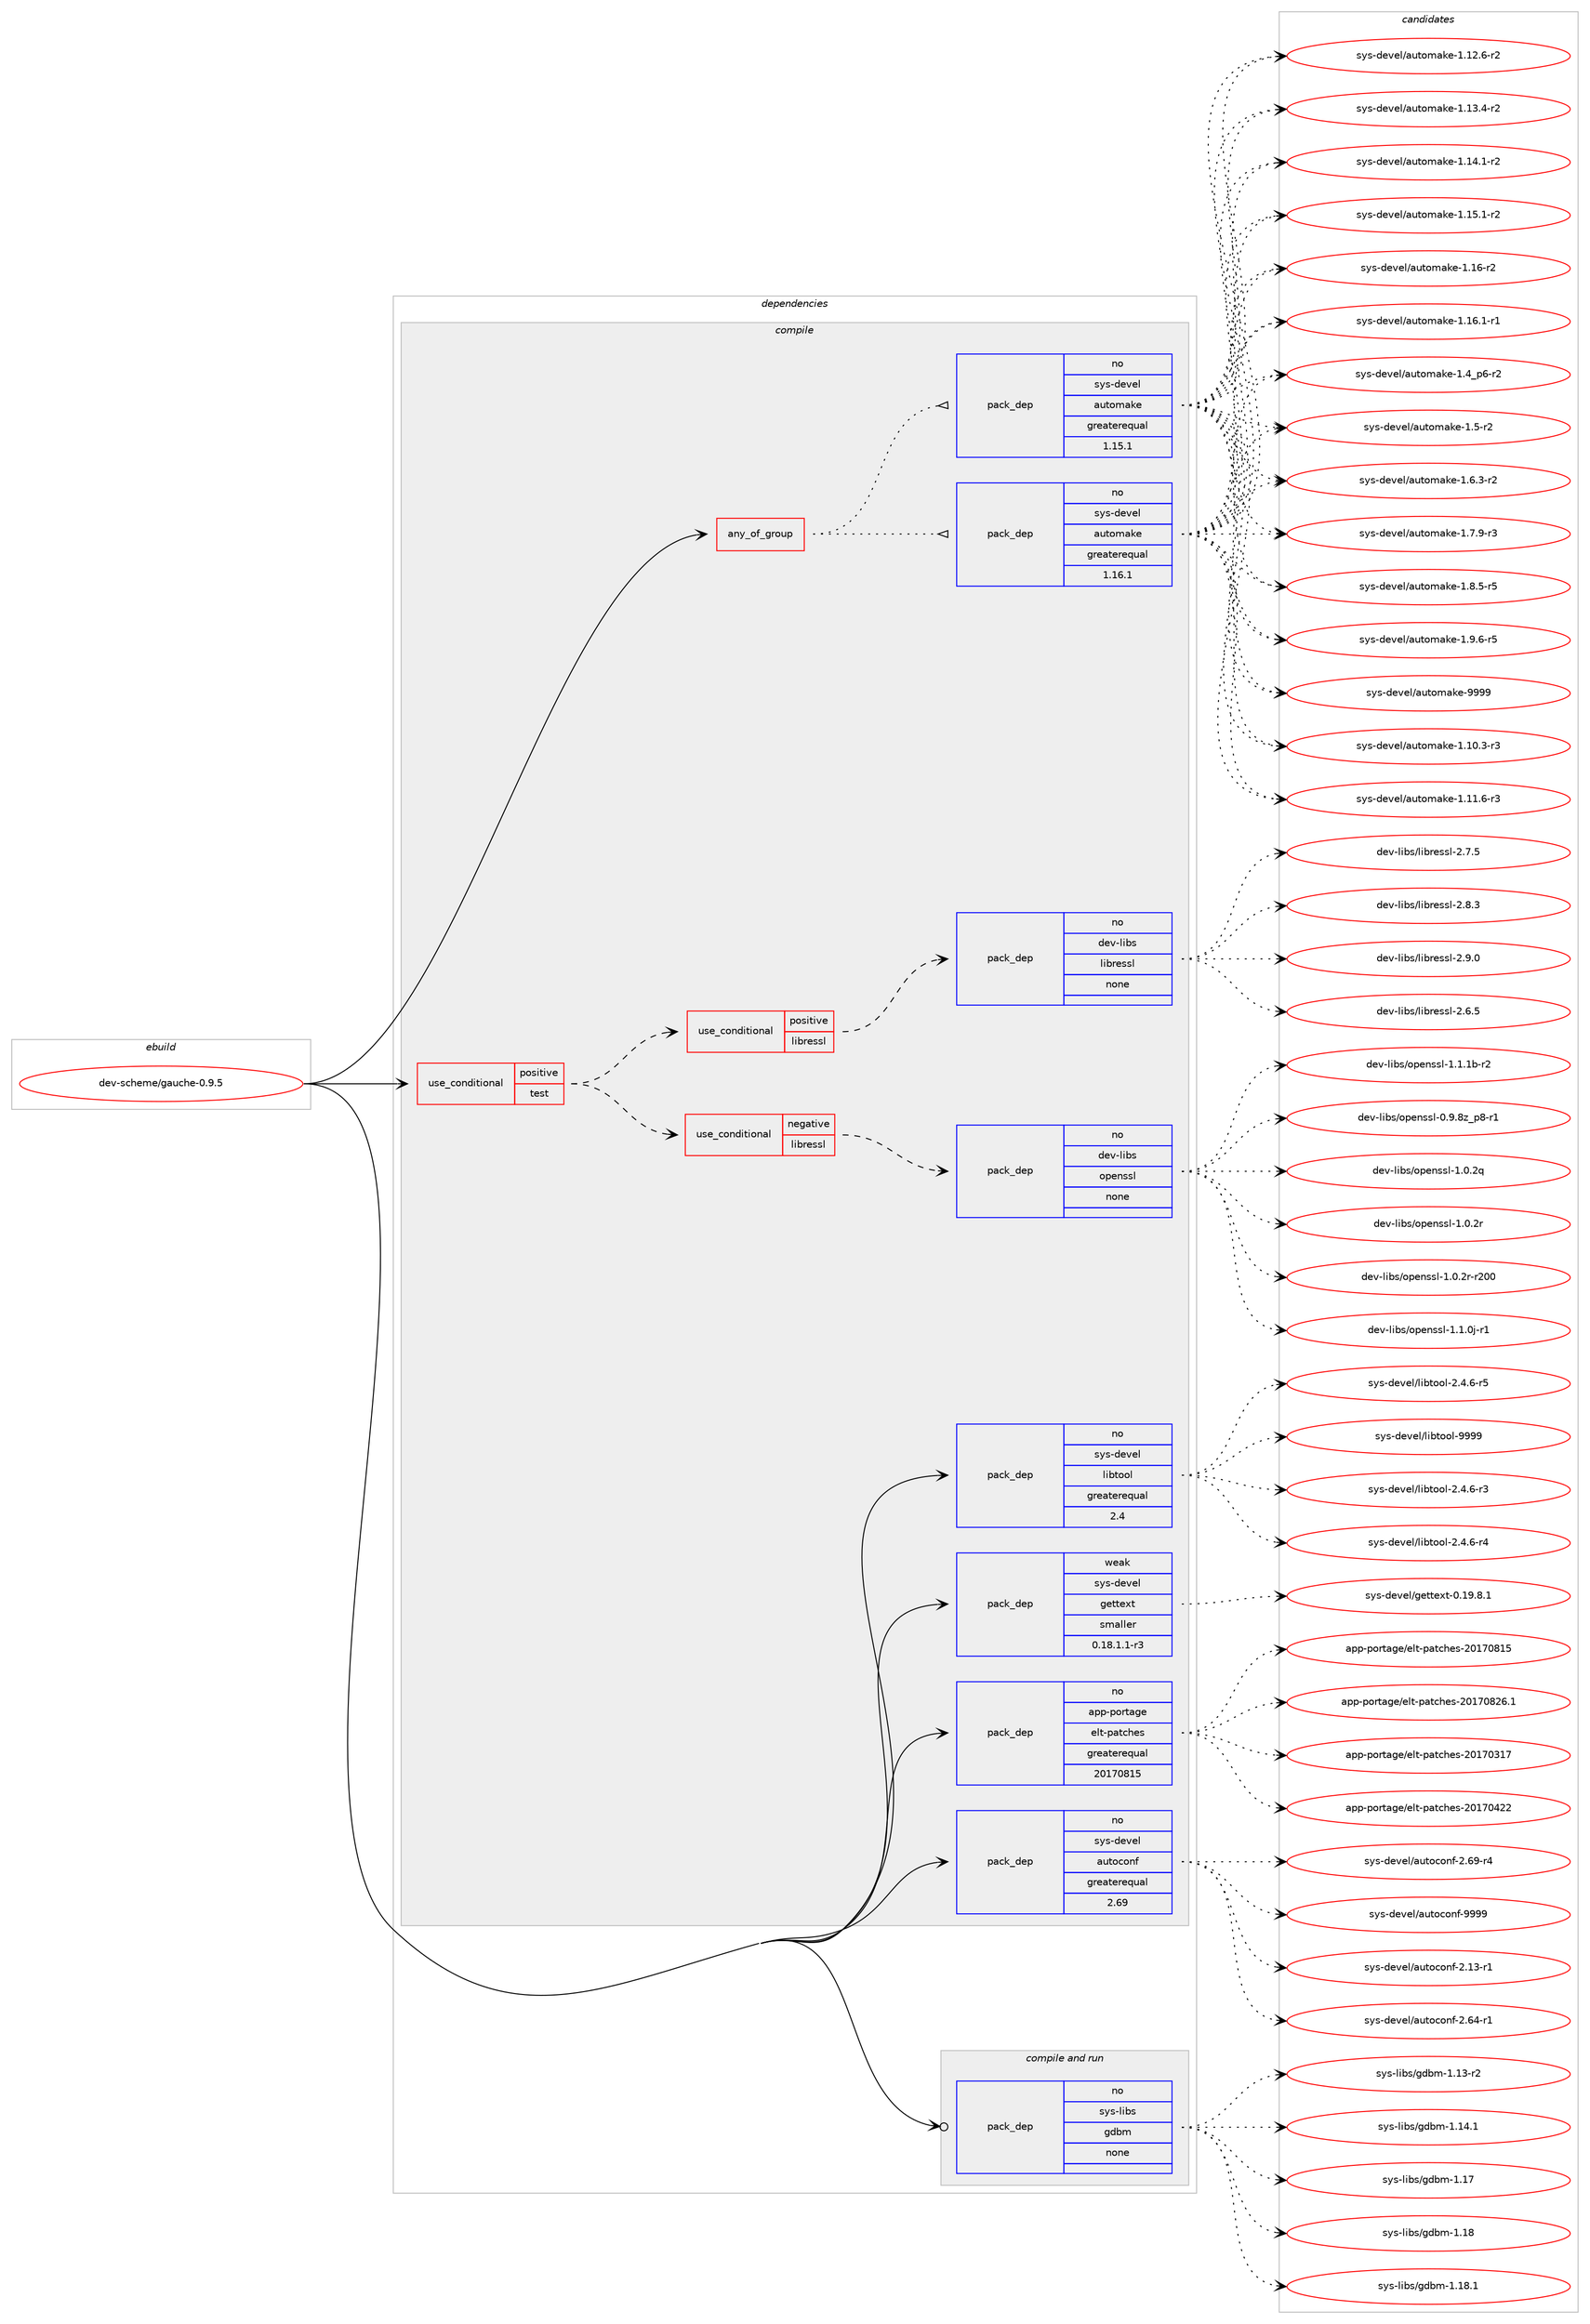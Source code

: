 digraph prolog {

# *************
# Graph options
# *************

newrank=true;
concentrate=true;
compound=true;
graph [rankdir=LR,fontname=Helvetica,fontsize=10,ranksep=1.5];#, ranksep=2.5, nodesep=0.2];
edge  [arrowhead=vee];
node  [fontname=Helvetica,fontsize=10];

# **********
# The ebuild
# **********

subgraph cluster_leftcol {
color=gray;
rank=same;
label=<<i>ebuild</i>>;
id [label="dev-scheme/gauche-0.9.5", color=red, width=4, href="../dev-scheme/gauche-0.9.5.svg"];
}

# ****************
# The dependencies
# ****************

subgraph cluster_midcol {
color=gray;
label=<<i>dependencies</i>>;
subgraph cluster_compile {
fillcolor="#eeeeee";
style=filled;
label=<<i>compile</i>>;
subgraph any22949 {
dependency1538433 [label=<<TABLE BORDER="0" CELLBORDER="1" CELLSPACING="0" CELLPADDING="4"><TR><TD CELLPADDING="10">any_of_group</TD></TR></TABLE>>, shape=none, color=red];subgraph pack1092015 {
dependency1538434 [label=<<TABLE BORDER="0" CELLBORDER="1" CELLSPACING="0" CELLPADDING="4" WIDTH="220"><TR><TD ROWSPAN="6" CELLPADDING="30">pack_dep</TD></TR><TR><TD WIDTH="110">no</TD></TR><TR><TD>sys-devel</TD></TR><TR><TD>automake</TD></TR><TR><TD>greaterequal</TD></TR><TR><TD>1.16.1</TD></TR></TABLE>>, shape=none, color=blue];
}
dependency1538433:e -> dependency1538434:w [weight=20,style="dotted",arrowhead="oinv"];
subgraph pack1092016 {
dependency1538435 [label=<<TABLE BORDER="0" CELLBORDER="1" CELLSPACING="0" CELLPADDING="4" WIDTH="220"><TR><TD ROWSPAN="6" CELLPADDING="30">pack_dep</TD></TR><TR><TD WIDTH="110">no</TD></TR><TR><TD>sys-devel</TD></TR><TR><TD>automake</TD></TR><TR><TD>greaterequal</TD></TR><TR><TD>1.15.1</TD></TR></TABLE>>, shape=none, color=blue];
}
dependency1538433:e -> dependency1538435:w [weight=20,style="dotted",arrowhead="oinv"];
}
id:e -> dependency1538433:w [weight=20,style="solid",arrowhead="vee"];
subgraph cond422881 {
dependency1538436 [label=<<TABLE BORDER="0" CELLBORDER="1" CELLSPACING="0" CELLPADDING="4"><TR><TD ROWSPAN="3" CELLPADDING="10">use_conditional</TD></TR><TR><TD>positive</TD></TR><TR><TD>test</TD></TR></TABLE>>, shape=none, color=red];
subgraph cond422882 {
dependency1538437 [label=<<TABLE BORDER="0" CELLBORDER="1" CELLSPACING="0" CELLPADDING="4"><TR><TD ROWSPAN="3" CELLPADDING="10">use_conditional</TD></TR><TR><TD>negative</TD></TR><TR><TD>libressl</TD></TR></TABLE>>, shape=none, color=red];
subgraph pack1092017 {
dependency1538438 [label=<<TABLE BORDER="0" CELLBORDER="1" CELLSPACING="0" CELLPADDING="4" WIDTH="220"><TR><TD ROWSPAN="6" CELLPADDING="30">pack_dep</TD></TR><TR><TD WIDTH="110">no</TD></TR><TR><TD>dev-libs</TD></TR><TR><TD>openssl</TD></TR><TR><TD>none</TD></TR><TR><TD></TD></TR></TABLE>>, shape=none, color=blue];
}
dependency1538437:e -> dependency1538438:w [weight=20,style="dashed",arrowhead="vee"];
}
dependency1538436:e -> dependency1538437:w [weight=20,style="dashed",arrowhead="vee"];
subgraph cond422883 {
dependency1538439 [label=<<TABLE BORDER="0" CELLBORDER="1" CELLSPACING="0" CELLPADDING="4"><TR><TD ROWSPAN="3" CELLPADDING="10">use_conditional</TD></TR><TR><TD>positive</TD></TR><TR><TD>libressl</TD></TR></TABLE>>, shape=none, color=red];
subgraph pack1092018 {
dependency1538440 [label=<<TABLE BORDER="0" CELLBORDER="1" CELLSPACING="0" CELLPADDING="4" WIDTH="220"><TR><TD ROWSPAN="6" CELLPADDING="30">pack_dep</TD></TR><TR><TD WIDTH="110">no</TD></TR><TR><TD>dev-libs</TD></TR><TR><TD>libressl</TD></TR><TR><TD>none</TD></TR><TR><TD></TD></TR></TABLE>>, shape=none, color=blue];
}
dependency1538439:e -> dependency1538440:w [weight=20,style="dashed",arrowhead="vee"];
}
dependency1538436:e -> dependency1538439:w [weight=20,style="dashed",arrowhead="vee"];
}
id:e -> dependency1538436:w [weight=20,style="solid",arrowhead="vee"];
subgraph pack1092019 {
dependency1538441 [label=<<TABLE BORDER="0" CELLBORDER="1" CELLSPACING="0" CELLPADDING="4" WIDTH="220"><TR><TD ROWSPAN="6" CELLPADDING="30">pack_dep</TD></TR><TR><TD WIDTH="110">no</TD></TR><TR><TD>app-portage</TD></TR><TR><TD>elt-patches</TD></TR><TR><TD>greaterequal</TD></TR><TR><TD>20170815</TD></TR></TABLE>>, shape=none, color=blue];
}
id:e -> dependency1538441:w [weight=20,style="solid",arrowhead="vee"];
subgraph pack1092020 {
dependency1538442 [label=<<TABLE BORDER="0" CELLBORDER="1" CELLSPACING="0" CELLPADDING="4" WIDTH="220"><TR><TD ROWSPAN="6" CELLPADDING="30">pack_dep</TD></TR><TR><TD WIDTH="110">no</TD></TR><TR><TD>sys-devel</TD></TR><TR><TD>autoconf</TD></TR><TR><TD>greaterequal</TD></TR><TR><TD>2.69</TD></TR></TABLE>>, shape=none, color=blue];
}
id:e -> dependency1538442:w [weight=20,style="solid",arrowhead="vee"];
subgraph pack1092021 {
dependency1538443 [label=<<TABLE BORDER="0" CELLBORDER="1" CELLSPACING="0" CELLPADDING="4" WIDTH="220"><TR><TD ROWSPAN="6" CELLPADDING="30">pack_dep</TD></TR><TR><TD WIDTH="110">no</TD></TR><TR><TD>sys-devel</TD></TR><TR><TD>libtool</TD></TR><TR><TD>greaterequal</TD></TR><TR><TD>2.4</TD></TR></TABLE>>, shape=none, color=blue];
}
id:e -> dependency1538443:w [weight=20,style="solid",arrowhead="vee"];
subgraph pack1092022 {
dependency1538444 [label=<<TABLE BORDER="0" CELLBORDER="1" CELLSPACING="0" CELLPADDING="4" WIDTH="220"><TR><TD ROWSPAN="6" CELLPADDING="30">pack_dep</TD></TR><TR><TD WIDTH="110">weak</TD></TR><TR><TD>sys-devel</TD></TR><TR><TD>gettext</TD></TR><TR><TD>smaller</TD></TR><TR><TD>0.18.1.1-r3</TD></TR></TABLE>>, shape=none, color=blue];
}
id:e -> dependency1538444:w [weight=20,style="solid",arrowhead="vee"];
}
subgraph cluster_compileandrun {
fillcolor="#eeeeee";
style=filled;
label=<<i>compile and run</i>>;
subgraph pack1092023 {
dependency1538445 [label=<<TABLE BORDER="0" CELLBORDER="1" CELLSPACING="0" CELLPADDING="4" WIDTH="220"><TR><TD ROWSPAN="6" CELLPADDING="30">pack_dep</TD></TR><TR><TD WIDTH="110">no</TD></TR><TR><TD>sys-libs</TD></TR><TR><TD>gdbm</TD></TR><TR><TD>none</TD></TR><TR><TD></TD></TR></TABLE>>, shape=none, color=blue];
}
id:e -> dependency1538445:w [weight=20,style="solid",arrowhead="odotvee"];
}
subgraph cluster_run {
fillcolor="#eeeeee";
style=filled;
label=<<i>run</i>>;
}
}

# **************
# The candidates
# **************

subgraph cluster_choices {
rank=same;
color=gray;
label=<<i>candidates</i>>;

subgraph choice1092015 {
color=black;
nodesep=1;
choice11512111545100101118101108479711711611110997107101454946494846514511451 [label="sys-devel/automake-1.10.3-r3", color=red, width=4,href="../sys-devel/automake-1.10.3-r3.svg"];
choice11512111545100101118101108479711711611110997107101454946494946544511451 [label="sys-devel/automake-1.11.6-r3", color=red, width=4,href="../sys-devel/automake-1.11.6-r3.svg"];
choice11512111545100101118101108479711711611110997107101454946495046544511450 [label="sys-devel/automake-1.12.6-r2", color=red, width=4,href="../sys-devel/automake-1.12.6-r2.svg"];
choice11512111545100101118101108479711711611110997107101454946495146524511450 [label="sys-devel/automake-1.13.4-r2", color=red, width=4,href="../sys-devel/automake-1.13.4-r2.svg"];
choice11512111545100101118101108479711711611110997107101454946495246494511450 [label="sys-devel/automake-1.14.1-r2", color=red, width=4,href="../sys-devel/automake-1.14.1-r2.svg"];
choice11512111545100101118101108479711711611110997107101454946495346494511450 [label="sys-devel/automake-1.15.1-r2", color=red, width=4,href="../sys-devel/automake-1.15.1-r2.svg"];
choice1151211154510010111810110847971171161111099710710145494649544511450 [label="sys-devel/automake-1.16-r2", color=red, width=4,href="../sys-devel/automake-1.16-r2.svg"];
choice11512111545100101118101108479711711611110997107101454946495446494511449 [label="sys-devel/automake-1.16.1-r1", color=red, width=4,href="../sys-devel/automake-1.16.1-r1.svg"];
choice115121115451001011181011084797117116111109971071014549465295112544511450 [label="sys-devel/automake-1.4_p6-r2", color=red, width=4,href="../sys-devel/automake-1.4_p6-r2.svg"];
choice11512111545100101118101108479711711611110997107101454946534511450 [label="sys-devel/automake-1.5-r2", color=red, width=4,href="../sys-devel/automake-1.5-r2.svg"];
choice115121115451001011181011084797117116111109971071014549465446514511450 [label="sys-devel/automake-1.6.3-r2", color=red, width=4,href="../sys-devel/automake-1.6.3-r2.svg"];
choice115121115451001011181011084797117116111109971071014549465546574511451 [label="sys-devel/automake-1.7.9-r3", color=red, width=4,href="../sys-devel/automake-1.7.9-r3.svg"];
choice115121115451001011181011084797117116111109971071014549465646534511453 [label="sys-devel/automake-1.8.5-r5", color=red, width=4,href="../sys-devel/automake-1.8.5-r5.svg"];
choice115121115451001011181011084797117116111109971071014549465746544511453 [label="sys-devel/automake-1.9.6-r5", color=red, width=4,href="../sys-devel/automake-1.9.6-r5.svg"];
choice115121115451001011181011084797117116111109971071014557575757 [label="sys-devel/automake-9999", color=red, width=4,href="../sys-devel/automake-9999.svg"];
dependency1538434:e -> choice11512111545100101118101108479711711611110997107101454946494846514511451:w [style=dotted,weight="100"];
dependency1538434:e -> choice11512111545100101118101108479711711611110997107101454946494946544511451:w [style=dotted,weight="100"];
dependency1538434:e -> choice11512111545100101118101108479711711611110997107101454946495046544511450:w [style=dotted,weight="100"];
dependency1538434:e -> choice11512111545100101118101108479711711611110997107101454946495146524511450:w [style=dotted,weight="100"];
dependency1538434:e -> choice11512111545100101118101108479711711611110997107101454946495246494511450:w [style=dotted,weight="100"];
dependency1538434:e -> choice11512111545100101118101108479711711611110997107101454946495346494511450:w [style=dotted,weight="100"];
dependency1538434:e -> choice1151211154510010111810110847971171161111099710710145494649544511450:w [style=dotted,weight="100"];
dependency1538434:e -> choice11512111545100101118101108479711711611110997107101454946495446494511449:w [style=dotted,weight="100"];
dependency1538434:e -> choice115121115451001011181011084797117116111109971071014549465295112544511450:w [style=dotted,weight="100"];
dependency1538434:e -> choice11512111545100101118101108479711711611110997107101454946534511450:w [style=dotted,weight="100"];
dependency1538434:e -> choice115121115451001011181011084797117116111109971071014549465446514511450:w [style=dotted,weight="100"];
dependency1538434:e -> choice115121115451001011181011084797117116111109971071014549465546574511451:w [style=dotted,weight="100"];
dependency1538434:e -> choice115121115451001011181011084797117116111109971071014549465646534511453:w [style=dotted,weight="100"];
dependency1538434:e -> choice115121115451001011181011084797117116111109971071014549465746544511453:w [style=dotted,weight="100"];
dependency1538434:e -> choice115121115451001011181011084797117116111109971071014557575757:w [style=dotted,weight="100"];
}
subgraph choice1092016 {
color=black;
nodesep=1;
choice11512111545100101118101108479711711611110997107101454946494846514511451 [label="sys-devel/automake-1.10.3-r3", color=red, width=4,href="../sys-devel/automake-1.10.3-r3.svg"];
choice11512111545100101118101108479711711611110997107101454946494946544511451 [label="sys-devel/automake-1.11.6-r3", color=red, width=4,href="../sys-devel/automake-1.11.6-r3.svg"];
choice11512111545100101118101108479711711611110997107101454946495046544511450 [label="sys-devel/automake-1.12.6-r2", color=red, width=4,href="../sys-devel/automake-1.12.6-r2.svg"];
choice11512111545100101118101108479711711611110997107101454946495146524511450 [label="sys-devel/automake-1.13.4-r2", color=red, width=4,href="../sys-devel/automake-1.13.4-r2.svg"];
choice11512111545100101118101108479711711611110997107101454946495246494511450 [label="sys-devel/automake-1.14.1-r2", color=red, width=4,href="../sys-devel/automake-1.14.1-r2.svg"];
choice11512111545100101118101108479711711611110997107101454946495346494511450 [label="sys-devel/automake-1.15.1-r2", color=red, width=4,href="../sys-devel/automake-1.15.1-r2.svg"];
choice1151211154510010111810110847971171161111099710710145494649544511450 [label="sys-devel/automake-1.16-r2", color=red, width=4,href="../sys-devel/automake-1.16-r2.svg"];
choice11512111545100101118101108479711711611110997107101454946495446494511449 [label="sys-devel/automake-1.16.1-r1", color=red, width=4,href="../sys-devel/automake-1.16.1-r1.svg"];
choice115121115451001011181011084797117116111109971071014549465295112544511450 [label="sys-devel/automake-1.4_p6-r2", color=red, width=4,href="../sys-devel/automake-1.4_p6-r2.svg"];
choice11512111545100101118101108479711711611110997107101454946534511450 [label="sys-devel/automake-1.5-r2", color=red, width=4,href="../sys-devel/automake-1.5-r2.svg"];
choice115121115451001011181011084797117116111109971071014549465446514511450 [label="sys-devel/automake-1.6.3-r2", color=red, width=4,href="../sys-devel/automake-1.6.3-r2.svg"];
choice115121115451001011181011084797117116111109971071014549465546574511451 [label="sys-devel/automake-1.7.9-r3", color=red, width=4,href="../sys-devel/automake-1.7.9-r3.svg"];
choice115121115451001011181011084797117116111109971071014549465646534511453 [label="sys-devel/automake-1.8.5-r5", color=red, width=4,href="../sys-devel/automake-1.8.5-r5.svg"];
choice115121115451001011181011084797117116111109971071014549465746544511453 [label="sys-devel/automake-1.9.6-r5", color=red, width=4,href="../sys-devel/automake-1.9.6-r5.svg"];
choice115121115451001011181011084797117116111109971071014557575757 [label="sys-devel/automake-9999", color=red, width=4,href="../sys-devel/automake-9999.svg"];
dependency1538435:e -> choice11512111545100101118101108479711711611110997107101454946494846514511451:w [style=dotted,weight="100"];
dependency1538435:e -> choice11512111545100101118101108479711711611110997107101454946494946544511451:w [style=dotted,weight="100"];
dependency1538435:e -> choice11512111545100101118101108479711711611110997107101454946495046544511450:w [style=dotted,weight="100"];
dependency1538435:e -> choice11512111545100101118101108479711711611110997107101454946495146524511450:w [style=dotted,weight="100"];
dependency1538435:e -> choice11512111545100101118101108479711711611110997107101454946495246494511450:w [style=dotted,weight="100"];
dependency1538435:e -> choice11512111545100101118101108479711711611110997107101454946495346494511450:w [style=dotted,weight="100"];
dependency1538435:e -> choice1151211154510010111810110847971171161111099710710145494649544511450:w [style=dotted,weight="100"];
dependency1538435:e -> choice11512111545100101118101108479711711611110997107101454946495446494511449:w [style=dotted,weight="100"];
dependency1538435:e -> choice115121115451001011181011084797117116111109971071014549465295112544511450:w [style=dotted,weight="100"];
dependency1538435:e -> choice11512111545100101118101108479711711611110997107101454946534511450:w [style=dotted,weight="100"];
dependency1538435:e -> choice115121115451001011181011084797117116111109971071014549465446514511450:w [style=dotted,weight="100"];
dependency1538435:e -> choice115121115451001011181011084797117116111109971071014549465546574511451:w [style=dotted,weight="100"];
dependency1538435:e -> choice115121115451001011181011084797117116111109971071014549465646534511453:w [style=dotted,weight="100"];
dependency1538435:e -> choice115121115451001011181011084797117116111109971071014549465746544511453:w [style=dotted,weight="100"];
dependency1538435:e -> choice115121115451001011181011084797117116111109971071014557575757:w [style=dotted,weight="100"];
}
subgraph choice1092017 {
color=black;
nodesep=1;
choice10010111845108105981154711111210111011511510845484657465612295112564511449 [label="dev-libs/openssl-0.9.8z_p8-r1", color=red, width=4,href="../dev-libs/openssl-0.9.8z_p8-r1.svg"];
choice100101118451081059811547111112101110115115108454946484650113 [label="dev-libs/openssl-1.0.2q", color=red, width=4,href="../dev-libs/openssl-1.0.2q.svg"];
choice100101118451081059811547111112101110115115108454946484650114 [label="dev-libs/openssl-1.0.2r", color=red, width=4,href="../dev-libs/openssl-1.0.2r.svg"];
choice10010111845108105981154711111210111011511510845494648465011445114504848 [label="dev-libs/openssl-1.0.2r-r200", color=red, width=4,href="../dev-libs/openssl-1.0.2r-r200.svg"];
choice1001011184510810598115471111121011101151151084549464946481064511449 [label="dev-libs/openssl-1.1.0j-r1", color=red, width=4,href="../dev-libs/openssl-1.1.0j-r1.svg"];
choice100101118451081059811547111112101110115115108454946494649984511450 [label="dev-libs/openssl-1.1.1b-r2", color=red, width=4,href="../dev-libs/openssl-1.1.1b-r2.svg"];
dependency1538438:e -> choice10010111845108105981154711111210111011511510845484657465612295112564511449:w [style=dotted,weight="100"];
dependency1538438:e -> choice100101118451081059811547111112101110115115108454946484650113:w [style=dotted,weight="100"];
dependency1538438:e -> choice100101118451081059811547111112101110115115108454946484650114:w [style=dotted,weight="100"];
dependency1538438:e -> choice10010111845108105981154711111210111011511510845494648465011445114504848:w [style=dotted,weight="100"];
dependency1538438:e -> choice1001011184510810598115471111121011101151151084549464946481064511449:w [style=dotted,weight="100"];
dependency1538438:e -> choice100101118451081059811547111112101110115115108454946494649984511450:w [style=dotted,weight="100"];
}
subgraph choice1092018 {
color=black;
nodesep=1;
choice10010111845108105981154710810598114101115115108455046544653 [label="dev-libs/libressl-2.6.5", color=red, width=4,href="../dev-libs/libressl-2.6.5.svg"];
choice10010111845108105981154710810598114101115115108455046554653 [label="dev-libs/libressl-2.7.5", color=red, width=4,href="../dev-libs/libressl-2.7.5.svg"];
choice10010111845108105981154710810598114101115115108455046564651 [label="dev-libs/libressl-2.8.3", color=red, width=4,href="../dev-libs/libressl-2.8.3.svg"];
choice10010111845108105981154710810598114101115115108455046574648 [label="dev-libs/libressl-2.9.0", color=red, width=4,href="../dev-libs/libressl-2.9.0.svg"];
dependency1538440:e -> choice10010111845108105981154710810598114101115115108455046544653:w [style=dotted,weight="100"];
dependency1538440:e -> choice10010111845108105981154710810598114101115115108455046554653:w [style=dotted,weight="100"];
dependency1538440:e -> choice10010111845108105981154710810598114101115115108455046564651:w [style=dotted,weight="100"];
dependency1538440:e -> choice10010111845108105981154710810598114101115115108455046574648:w [style=dotted,weight="100"];
}
subgraph choice1092019 {
color=black;
nodesep=1;
choice97112112451121111141169710310147101108116451129711699104101115455048495548514955 [label="app-portage/elt-patches-20170317", color=red, width=4,href="../app-portage/elt-patches-20170317.svg"];
choice97112112451121111141169710310147101108116451129711699104101115455048495548525050 [label="app-portage/elt-patches-20170422", color=red, width=4,href="../app-portage/elt-patches-20170422.svg"];
choice97112112451121111141169710310147101108116451129711699104101115455048495548564953 [label="app-portage/elt-patches-20170815", color=red, width=4,href="../app-portage/elt-patches-20170815.svg"];
choice971121124511211111411697103101471011081164511297116991041011154550484955485650544649 [label="app-portage/elt-patches-20170826.1", color=red, width=4,href="../app-portage/elt-patches-20170826.1.svg"];
dependency1538441:e -> choice97112112451121111141169710310147101108116451129711699104101115455048495548514955:w [style=dotted,weight="100"];
dependency1538441:e -> choice97112112451121111141169710310147101108116451129711699104101115455048495548525050:w [style=dotted,weight="100"];
dependency1538441:e -> choice97112112451121111141169710310147101108116451129711699104101115455048495548564953:w [style=dotted,weight="100"];
dependency1538441:e -> choice971121124511211111411697103101471011081164511297116991041011154550484955485650544649:w [style=dotted,weight="100"];
}
subgraph choice1092020 {
color=black;
nodesep=1;
choice1151211154510010111810110847971171161119911111010245504649514511449 [label="sys-devel/autoconf-2.13-r1", color=red, width=4,href="../sys-devel/autoconf-2.13-r1.svg"];
choice1151211154510010111810110847971171161119911111010245504654524511449 [label="sys-devel/autoconf-2.64-r1", color=red, width=4,href="../sys-devel/autoconf-2.64-r1.svg"];
choice1151211154510010111810110847971171161119911111010245504654574511452 [label="sys-devel/autoconf-2.69-r4", color=red, width=4,href="../sys-devel/autoconf-2.69-r4.svg"];
choice115121115451001011181011084797117116111991111101024557575757 [label="sys-devel/autoconf-9999", color=red, width=4,href="../sys-devel/autoconf-9999.svg"];
dependency1538442:e -> choice1151211154510010111810110847971171161119911111010245504649514511449:w [style=dotted,weight="100"];
dependency1538442:e -> choice1151211154510010111810110847971171161119911111010245504654524511449:w [style=dotted,weight="100"];
dependency1538442:e -> choice1151211154510010111810110847971171161119911111010245504654574511452:w [style=dotted,weight="100"];
dependency1538442:e -> choice115121115451001011181011084797117116111991111101024557575757:w [style=dotted,weight="100"];
}
subgraph choice1092021 {
color=black;
nodesep=1;
choice1151211154510010111810110847108105981161111111084550465246544511451 [label="sys-devel/libtool-2.4.6-r3", color=red, width=4,href="../sys-devel/libtool-2.4.6-r3.svg"];
choice1151211154510010111810110847108105981161111111084550465246544511452 [label="sys-devel/libtool-2.4.6-r4", color=red, width=4,href="../sys-devel/libtool-2.4.6-r4.svg"];
choice1151211154510010111810110847108105981161111111084550465246544511453 [label="sys-devel/libtool-2.4.6-r5", color=red, width=4,href="../sys-devel/libtool-2.4.6-r5.svg"];
choice1151211154510010111810110847108105981161111111084557575757 [label="sys-devel/libtool-9999", color=red, width=4,href="../sys-devel/libtool-9999.svg"];
dependency1538443:e -> choice1151211154510010111810110847108105981161111111084550465246544511451:w [style=dotted,weight="100"];
dependency1538443:e -> choice1151211154510010111810110847108105981161111111084550465246544511452:w [style=dotted,weight="100"];
dependency1538443:e -> choice1151211154510010111810110847108105981161111111084550465246544511453:w [style=dotted,weight="100"];
dependency1538443:e -> choice1151211154510010111810110847108105981161111111084557575757:w [style=dotted,weight="100"];
}
subgraph choice1092022 {
color=black;
nodesep=1;
choice1151211154510010111810110847103101116116101120116454846495746564649 [label="sys-devel/gettext-0.19.8.1", color=red, width=4,href="../sys-devel/gettext-0.19.8.1.svg"];
dependency1538444:e -> choice1151211154510010111810110847103101116116101120116454846495746564649:w [style=dotted,weight="100"];
}
subgraph choice1092023 {
color=black;
nodesep=1;
choice1151211154510810598115471031009810945494649514511450 [label="sys-libs/gdbm-1.13-r2", color=red, width=4,href="../sys-libs/gdbm-1.13-r2.svg"];
choice1151211154510810598115471031009810945494649524649 [label="sys-libs/gdbm-1.14.1", color=red, width=4,href="../sys-libs/gdbm-1.14.1.svg"];
choice115121115451081059811547103100981094549464955 [label="sys-libs/gdbm-1.17", color=red, width=4,href="../sys-libs/gdbm-1.17.svg"];
choice115121115451081059811547103100981094549464956 [label="sys-libs/gdbm-1.18", color=red, width=4,href="../sys-libs/gdbm-1.18.svg"];
choice1151211154510810598115471031009810945494649564649 [label="sys-libs/gdbm-1.18.1", color=red, width=4,href="../sys-libs/gdbm-1.18.1.svg"];
dependency1538445:e -> choice1151211154510810598115471031009810945494649514511450:w [style=dotted,weight="100"];
dependency1538445:e -> choice1151211154510810598115471031009810945494649524649:w [style=dotted,weight="100"];
dependency1538445:e -> choice115121115451081059811547103100981094549464955:w [style=dotted,weight="100"];
dependency1538445:e -> choice115121115451081059811547103100981094549464956:w [style=dotted,weight="100"];
dependency1538445:e -> choice1151211154510810598115471031009810945494649564649:w [style=dotted,weight="100"];
}
}

}
